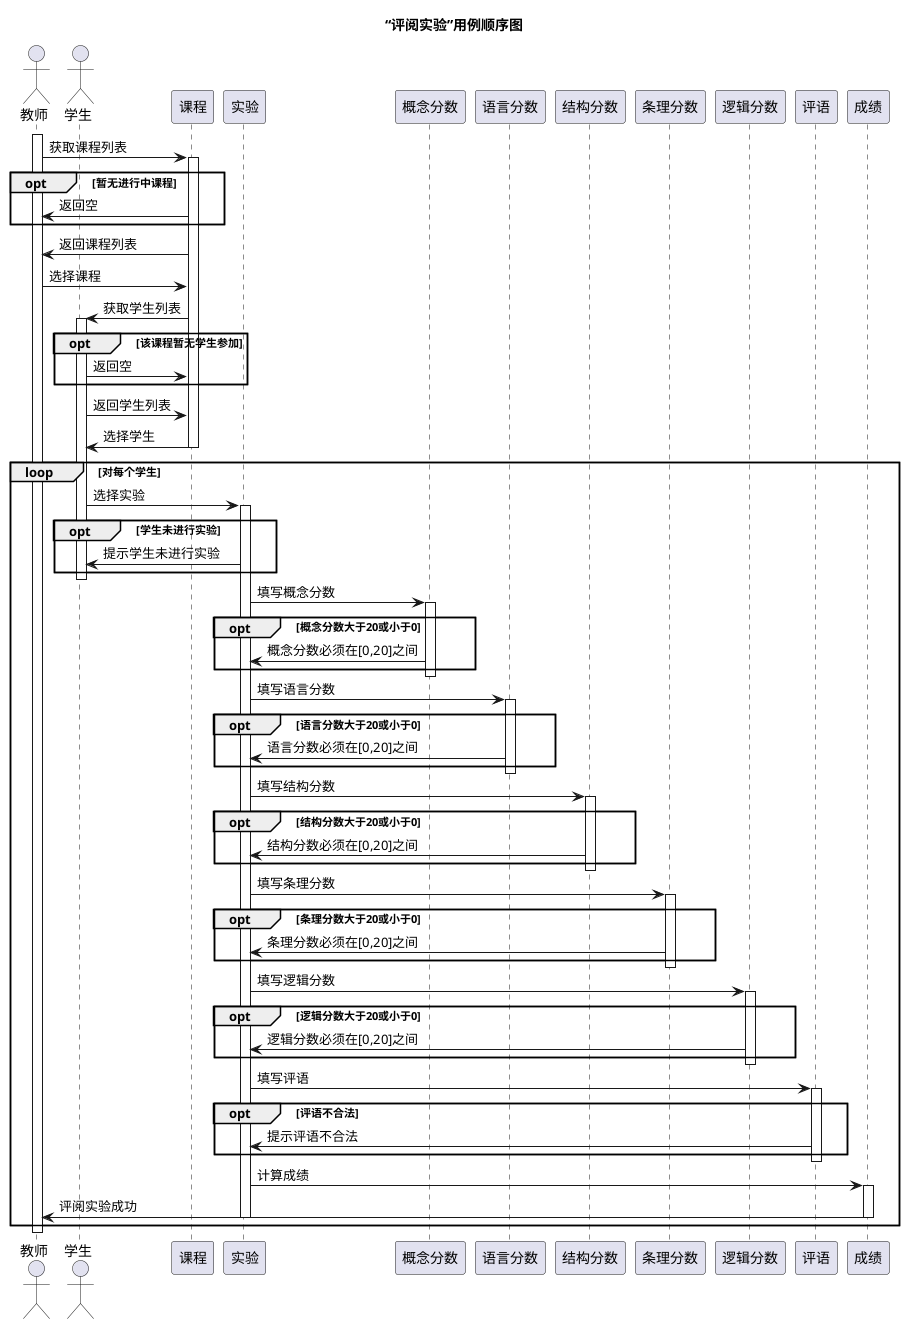 @startuml

title:“评阅实验”用例顺序图

actor 教师
actor 学生
participant 课程
participant 实验
participant 概念分数
participant 语言分数
participant 结构分数
participant 条理分数
participant 逻辑分数
participant 评语
participant 成绩

activate 教师
    教师->课程:获取课程列表
    activate 课程
        opt 暂无进行中课程
            课程->教师:返回空
        end opt
        课程->教师:返回课程列表
        教师->课程:选择课程

        课程->学生:获取学生列表
        activate 学生
            opt 该课程暂无学生参加
                学生->课程:返回空
            end opt
            学生->课程:返回学生列表
            课程->学生:选择学生
    deactivate 课程

            loop 对每个学生
                学生->实验:选择实验
                activate 实验
                    opt 学生未进行实验
                        实验->学生:提示学生未进行实验
                    end opt
        deactivate 学生

                实验->概念分数:填写概念分数
                activate 概念分数
                    opt 概念分数大于20或小于0
                        概念分数->实验:概念分数必须在[0,20]之间
                    end opt
                deactivate 概念分数

                实验->语言分数:填写语言分数
                activate 语言分数
                    opt 语言分数大于20或小于0
                        语言分数->实验:语言分数必须在[0,20]之间
                    end opt
                deactivate 语言分数

                实验->结构分数:填写结构分数
                activate 结构分数
                    opt 结构分数大于20或小于0
                        结构分数->实验:结构分数必须在[0,20]之间
                    end opt
                deactivate 结构分数

                实验->条理分数:填写条理分数
                activate 条理分数
                    opt 条理分数大于20或小于0
                        条理分数->实验:条理分数必须在[0,20]之间
                    end opt
                deactivate 条理分数

                实验->逻辑分数:填写逻辑分数
                activate 逻辑分数
                    opt 逻辑分数大于20或小于0
                        逻辑分数->实验:逻辑分数必须在[0,20]之间
                    end opt
                deactivate 逻辑分数

                实验->评语:填写评语
                activate 评语
                    opt 评语不合法
                        评语->实验:提示评语不合法
                    end opt
                deactivate 评语

                实验->成绩:计算成绩
                activate 成绩
                    成绩->教师:评阅实验成功
                deactivate 成绩
            deactivate 实验
        end loop
deactivate 教师

@enduml
